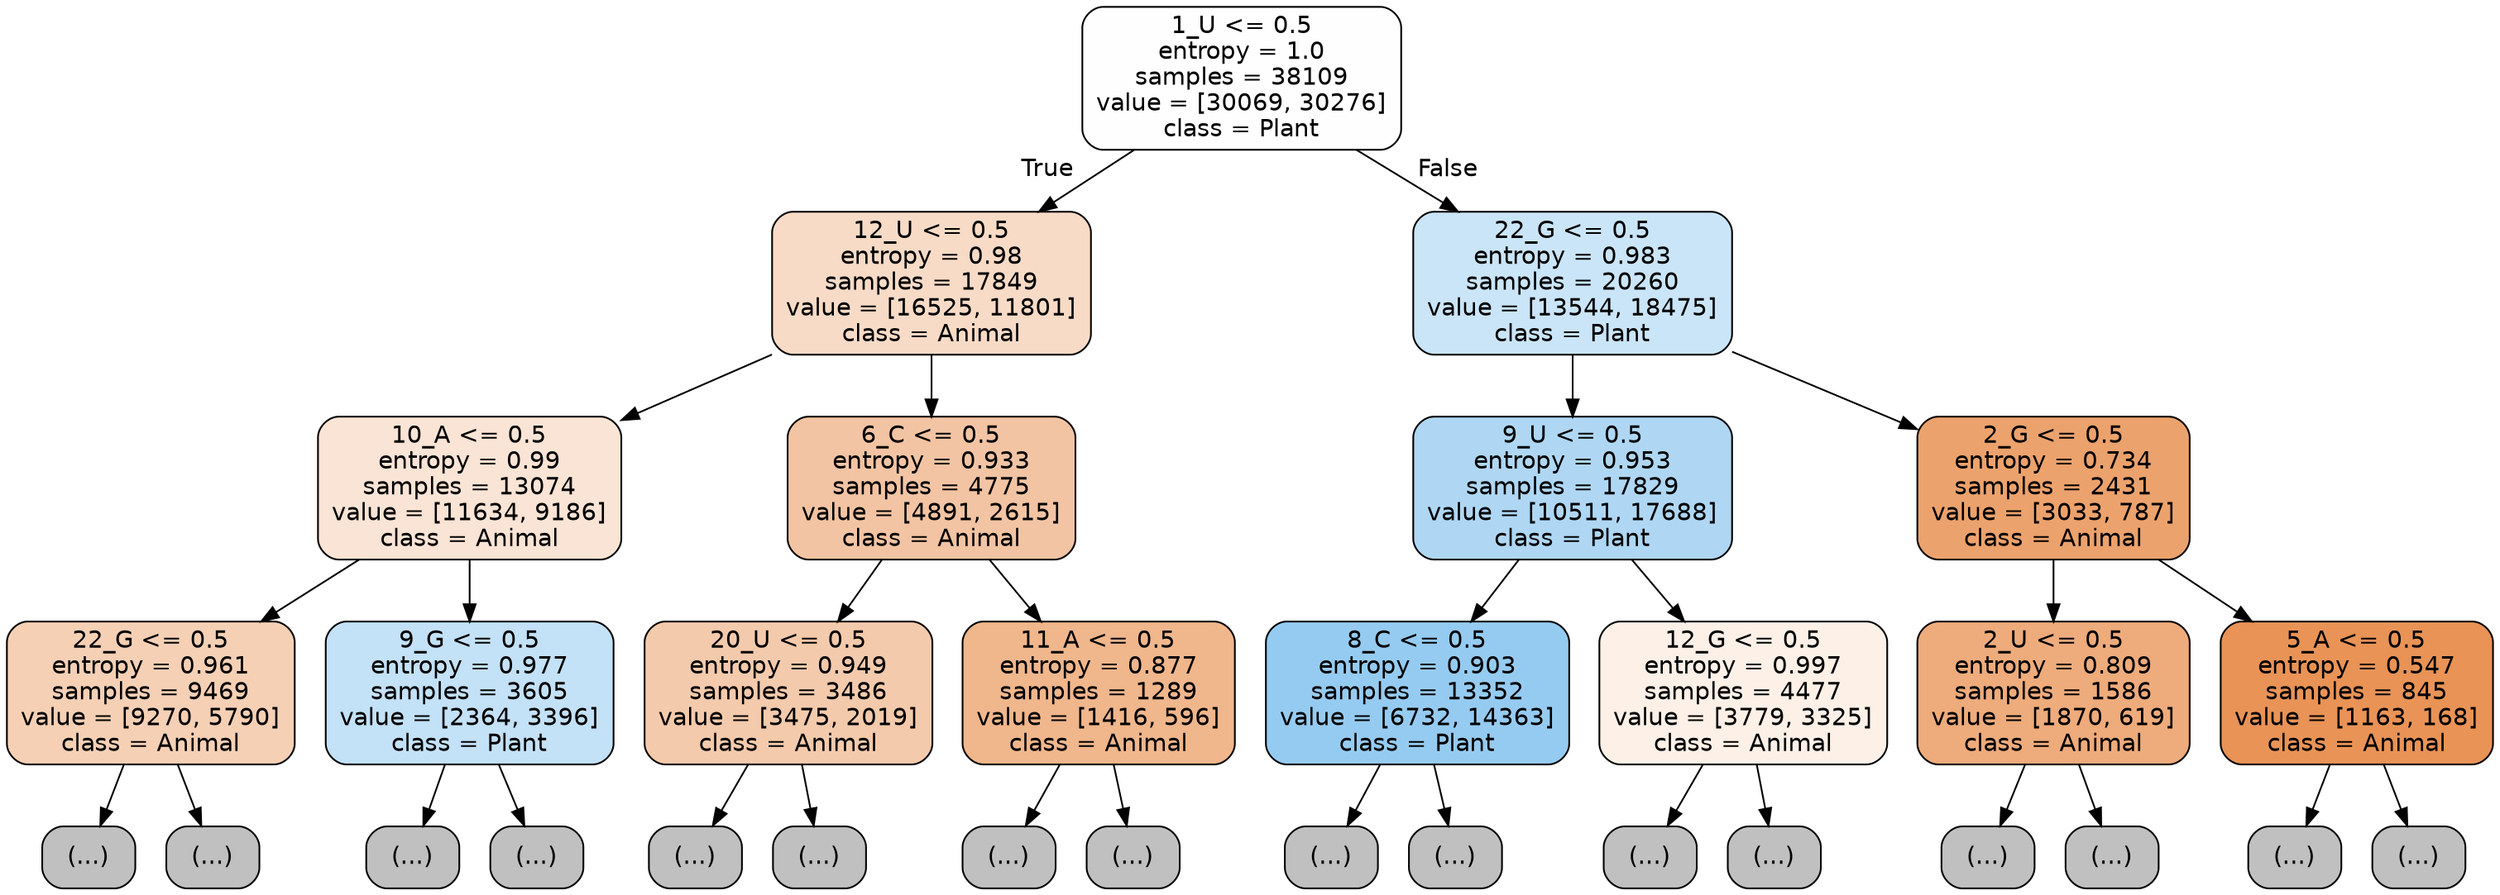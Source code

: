 digraph Tree {
node [shape=box, style="filled, rounded", color="black", fontname="helvetica"] ;
edge [fontname="helvetica"] ;
0 [label="1_U <= 0.5\nentropy = 1.0\nsamples = 38109\nvalue = [30069, 30276]\nclass = Plant", fillcolor="#fefeff"] ;
1 [label="12_U <= 0.5\nentropy = 0.98\nsamples = 17849\nvalue = [16525, 11801]\nclass = Animal", fillcolor="#f8dbc6"] ;
0 -> 1 [labeldistance=2.5, labelangle=45, headlabel="True"] ;
2 [label="10_A <= 0.5\nentropy = 0.99\nsamples = 13074\nvalue = [11634, 9186]\nclass = Animal", fillcolor="#fae4d5"] ;
1 -> 2 ;
3 [label="22_G <= 0.5\nentropy = 0.961\nsamples = 9469\nvalue = [9270, 5790]\nclass = Animal", fillcolor="#f5d0b5"] ;
2 -> 3 ;
4 [label="(...)", fillcolor="#C0C0C0"] ;
3 -> 4 ;
4561 [label="(...)", fillcolor="#C0C0C0"] ;
3 -> 4561 ;
5216 [label="9_G <= 0.5\nentropy = 0.977\nsamples = 3605\nvalue = [2364, 3396]\nclass = Plant", fillcolor="#c3e1f7"] ;
2 -> 5216 ;
5217 [label="(...)", fillcolor="#C0C0C0"] ;
5216 -> 5217 ;
6344 [label="(...)", fillcolor="#C0C0C0"] ;
5216 -> 6344 ;
6897 [label="6_C <= 0.5\nentropy = 0.933\nsamples = 4775\nvalue = [4891, 2615]\nclass = Animal", fillcolor="#f3c4a3"] ;
1 -> 6897 ;
6898 [label="20_U <= 0.5\nentropy = 0.949\nsamples = 3486\nvalue = [3475, 2019]\nclass = Animal", fillcolor="#f4caac"] ;
6897 -> 6898 ;
6899 [label="(...)", fillcolor="#C0C0C0"] ;
6898 -> 6899 ;
8438 [label="(...)", fillcolor="#C0C0C0"] ;
6898 -> 8438 ;
9017 [label="11_A <= 0.5\nentropy = 0.877\nsamples = 1289\nvalue = [1416, 596]\nclass = Animal", fillcolor="#f0b68c"] ;
6897 -> 9017 ;
9018 [label="(...)", fillcolor="#C0C0C0"] ;
9017 -> 9018 ;
9517 [label="(...)", fillcolor="#C0C0C0"] ;
9017 -> 9517 ;
9690 [label="22_G <= 0.5\nentropy = 0.983\nsamples = 20260\nvalue = [13544, 18475]\nclass = Plant", fillcolor="#cae5f8"] ;
0 -> 9690 [labeldistance=2.5, labelangle=-45, headlabel="False"] ;
9691 [label="9_U <= 0.5\nentropy = 0.953\nsamples = 17829\nvalue = [10511, 17688]\nclass = Plant", fillcolor="#afd7f4"] ;
9690 -> 9691 ;
9692 [label="8_C <= 0.5\nentropy = 0.903\nsamples = 13352\nvalue = [6732, 14363]\nclass = Plant", fillcolor="#96cbf1"] ;
9691 -> 9692 ;
9693 [label="(...)", fillcolor="#C0C0C0"] ;
9692 -> 9693 ;
13194 [label="(...)", fillcolor="#C0C0C0"] ;
9692 -> 13194 ;
14215 [label="12_G <= 0.5\nentropy = 0.997\nsamples = 4477\nvalue = [3779, 3325]\nclass = Animal", fillcolor="#fcf0e7"] ;
9691 -> 14215 ;
14216 [label="(...)", fillcolor="#C0C0C0"] ;
14215 -> 14216 ;
15675 [label="(...)", fillcolor="#C0C0C0"] ;
14215 -> 15675 ;
16182 [label="2_G <= 0.5\nentropy = 0.734\nsamples = 2431\nvalue = [3033, 787]\nclass = Animal", fillcolor="#eca26c"] ;
9690 -> 16182 ;
16183 [label="2_U <= 0.5\nentropy = 0.809\nsamples = 1586\nvalue = [1870, 619]\nclass = Animal", fillcolor="#eeab7b"] ;
16182 -> 16183 ;
16184 [label="(...)", fillcolor="#C0C0C0"] ;
16183 -> 16184 ;
16505 [label="(...)", fillcolor="#C0C0C0"] ;
16183 -> 16505 ;
16738 [label="5_A <= 0.5\nentropy = 0.547\nsamples = 845\nvalue = [1163, 168]\nclass = Animal", fillcolor="#e99356"] ;
16182 -> 16738 ;
16739 [label="(...)", fillcolor="#C0C0C0"] ;
16738 -> 16739 ;
16920 [label="(...)", fillcolor="#C0C0C0"] ;
16738 -> 16920 ;
}